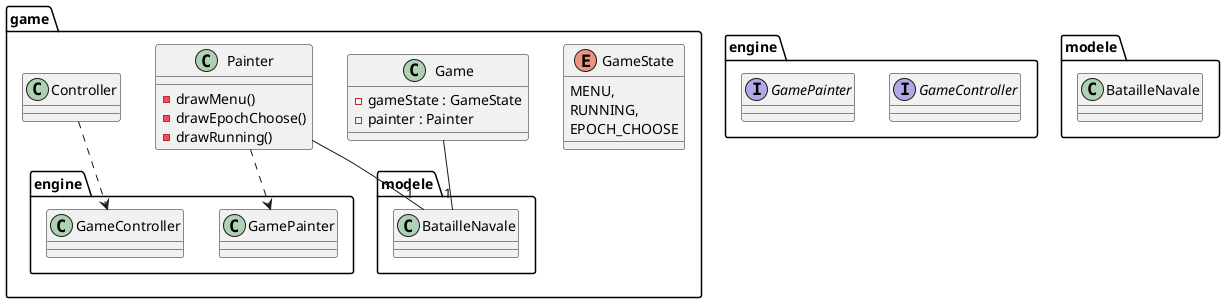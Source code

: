 @startuml


package game {
    
    enum GameState {
        MENU,
        RUNNING,
        EPOCH_CHOOSE
    }

    class Game {
        - gameState : GameState
        - painter : Painter
    }
    Game --"1" modele.BatailleNavale

    class Painter {
        - drawMenu()
        - drawEpochChoose()
        - drawRunning()
    }
    Painter ..> engine.GamePainter
    Painter -- "1" modele.BatailleNavale

    class Controller
    Controller ..> engine.GameController

}

package engine {
    interface GameController
    interface GamePainter
}

package modele {
    class BatailleNavale
}

@enduml